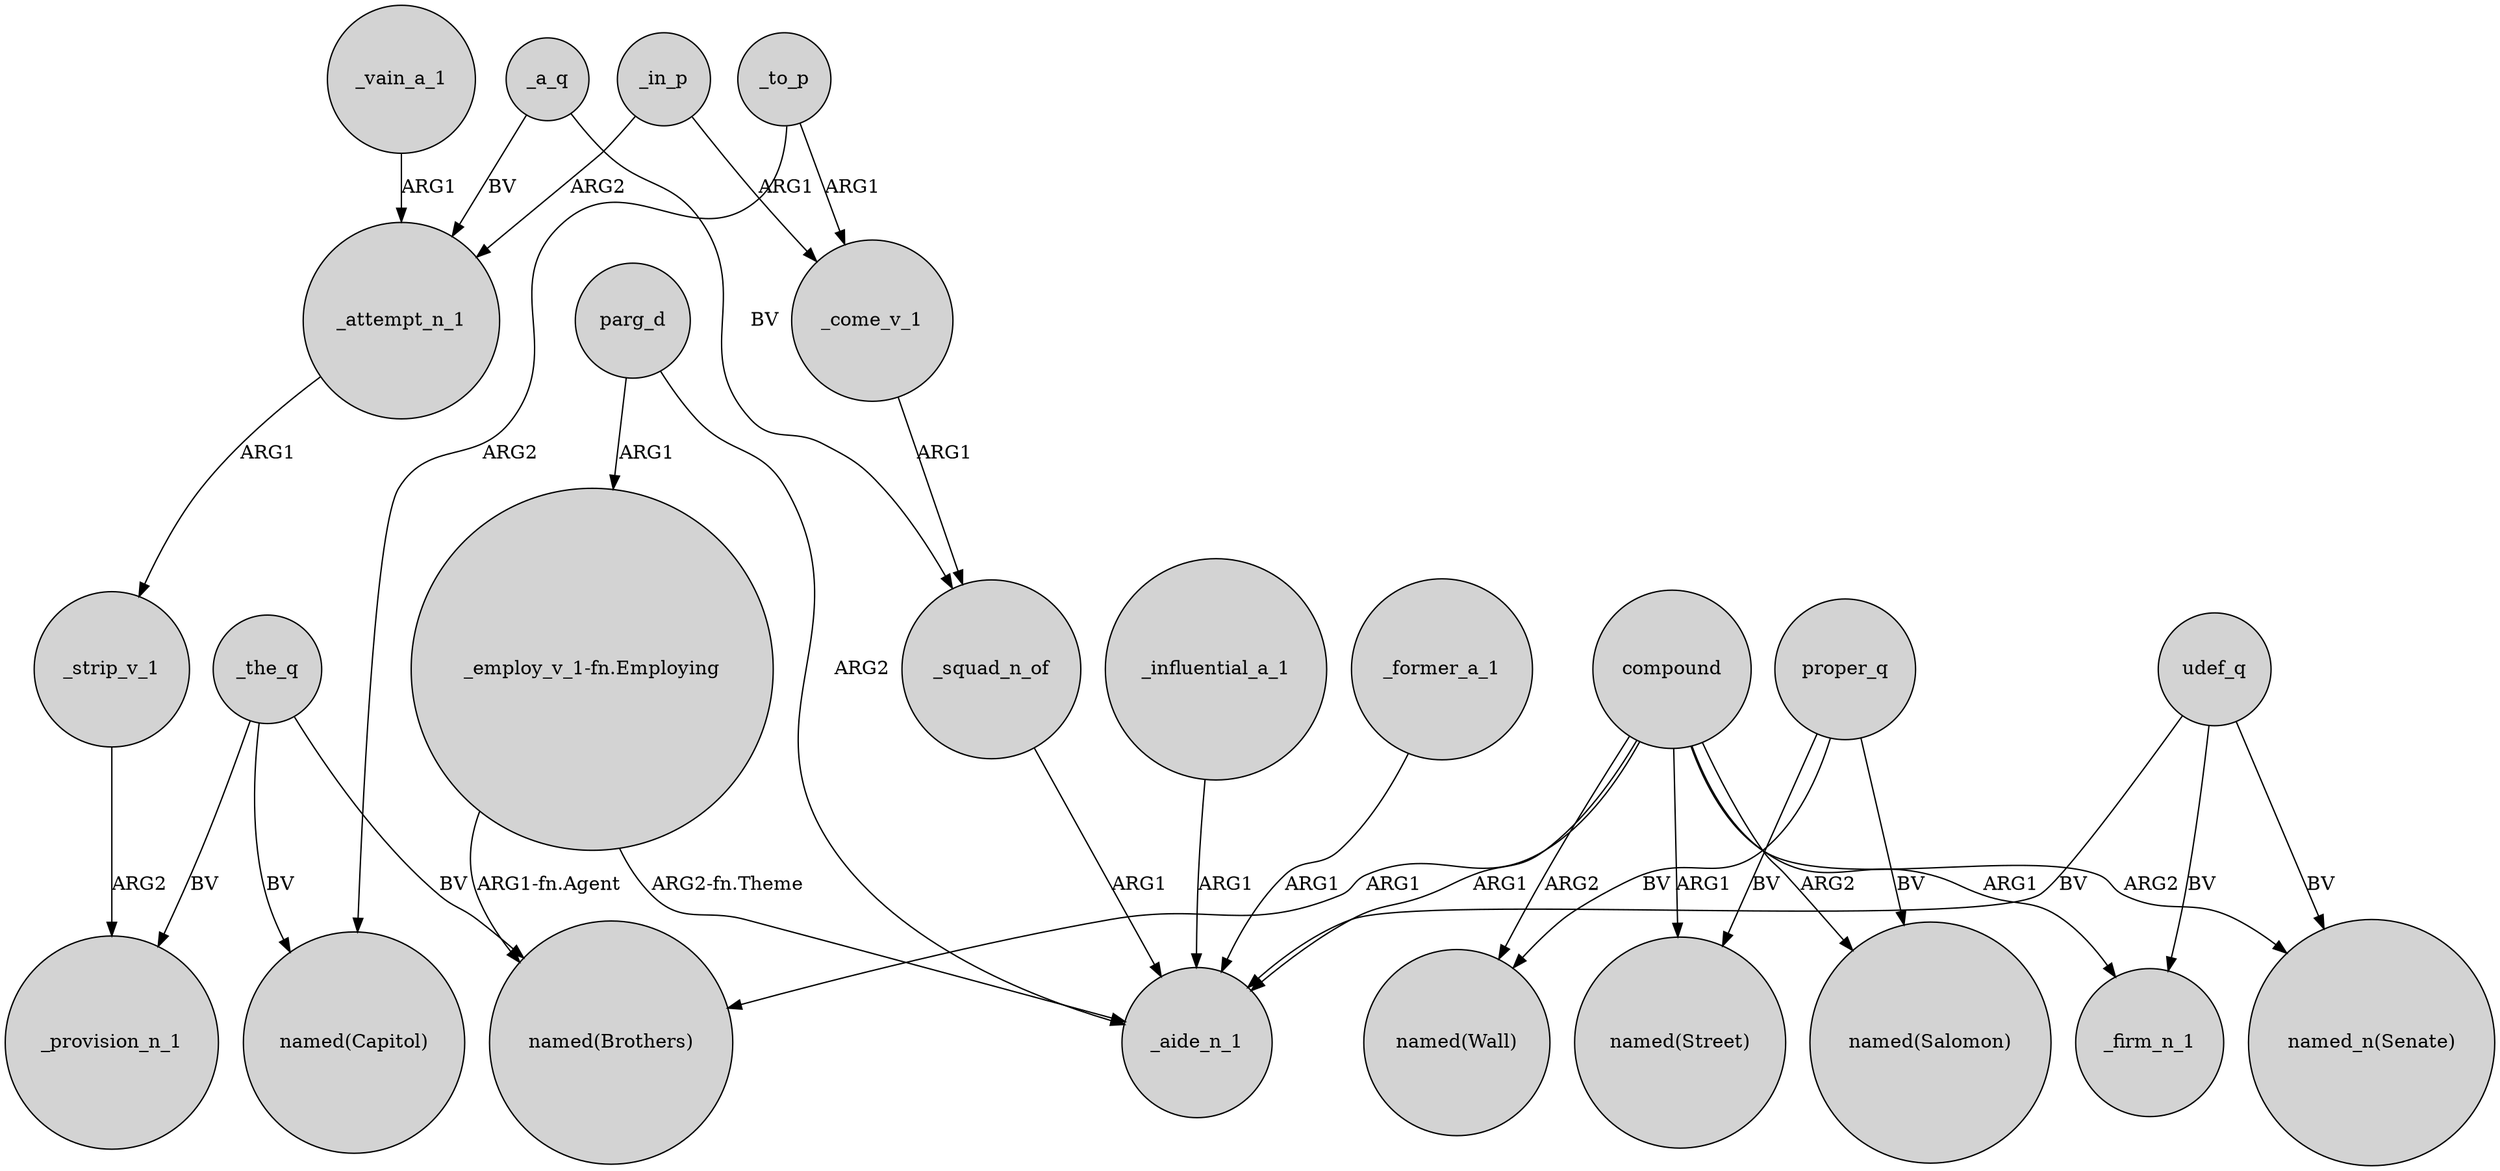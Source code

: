 digraph {
	node [shape=circle style=filled]
	_vain_a_1 -> _attempt_n_1 [label=ARG1]
	_influential_a_1 -> _aide_n_1 [label=ARG1]
	_to_p -> _come_v_1 [label=ARG1]
	compound -> "named(Street)" [label=ARG1]
	proper_q -> "named(Wall)" [label=BV]
	_to_p -> "named(Capitol)" [label=ARG2]
	_former_a_1 -> _aide_n_1 [label=ARG1]
	parg_d -> "_employ_v_1-fn.Employing" [label=ARG1]
	udef_q -> _aide_n_1 [label=BV]
	udef_q -> _firm_n_1 [label=BV]
	parg_d -> _aide_n_1 [label=ARG2]
	_attempt_n_1 -> _strip_v_1 [label=ARG1]
	"_employ_v_1-fn.Employing" -> "named(Brothers)" [label="ARG1-fn.Agent"]
	_a_q -> _attempt_n_1 [label=BV]
	_a_q -> _squad_n_of [label=BV]
	compound -> "named(Brothers)" [label=ARG1]
	proper_q -> "named(Street)" [label=BV]
	compound -> "named(Wall)" [label=ARG2]
	proper_q -> "named(Salomon)" [label=BV]
	compound -> _aide_n_1 [label=ARG1]
	_in_p -> _attempt_n_1 [label=ARG2]
	compound -> "named_n(Senate)" [label=ARG2]
	_the_q -> "named(Brothers)" [label=BV]
	compound -> _firm_n_1 [label=ARG1]
	_come_v_1 -> _squad_n_of [label=ARG1]
	_strip_v_1 -> _provision_n_1 [label=ARG2]
	_squad_n_of -> _aide_n_1 [label=ARG1]
	_the_q -> _provision_n_1 [label=BV]
	udef_q -> "named_n(Senate)" [label=BV]
	compound -> "named(Salomon)" [label=ARG2]
	"_employ_v_1-fn.Employing" -> _aide_n_1 [label="ARG2-fn.Theme"]
	_in_p -> _come_v_1 [label=ARG1]
	_the_q -> "named(Capitol)" [label=BV]
}
